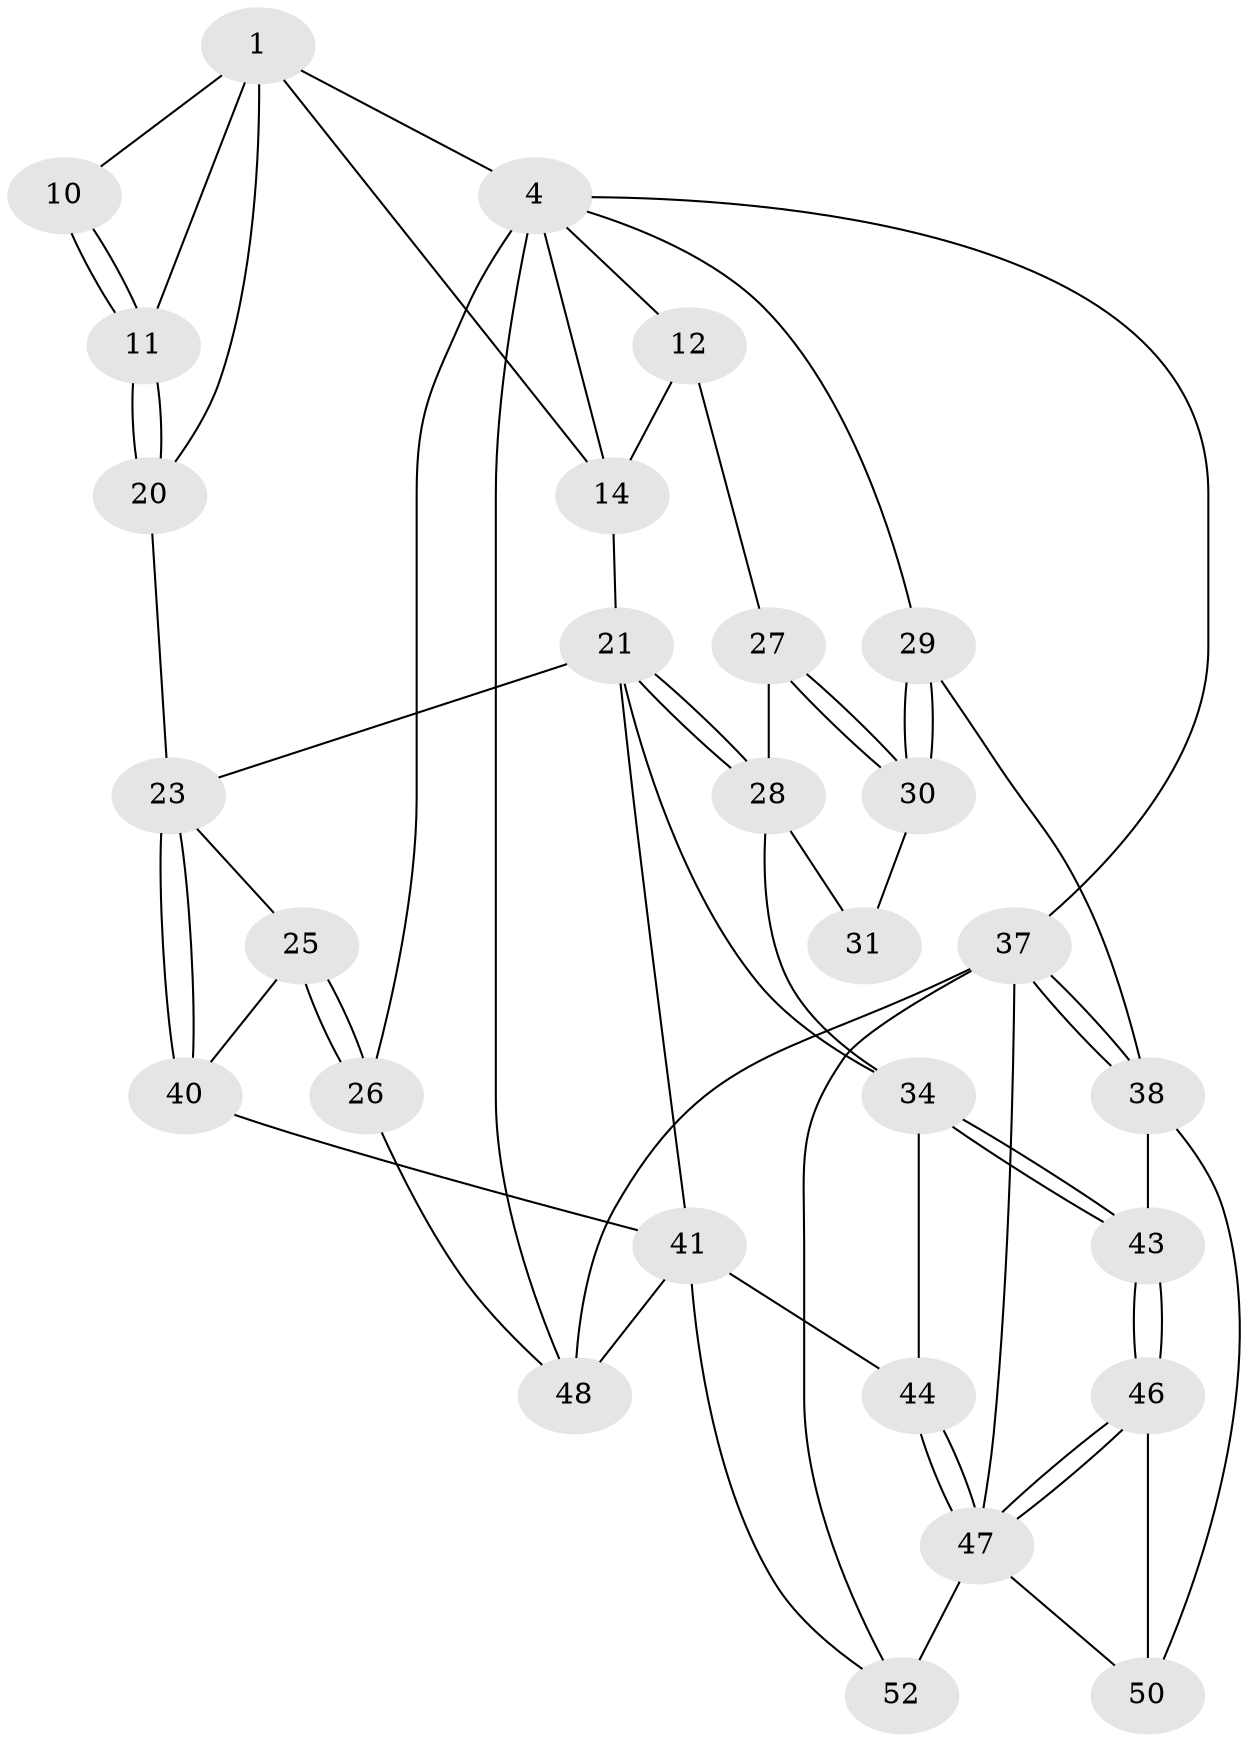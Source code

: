 // original degree distribution, {3: 0.07142857142857142, 4: 0.17857142857142858, 5: 0.5714285714285714, 6: 0.17857142857142858}
// Generated by graph-tools (version 1.1) at 2025/28/03/15/25 16:28:10]
// undirected, 28 vertices, 63 edges
graph export_dot {
graph [start="1"]
  node [color=gray90,style=filled];
  1 [pos="+0.18677652092609595+0",super="+2+7"];
  4 [pos="+0.5859096981401563+0.06139729985042093",super="+5"];
  10 [pos="+0.2628232671468892+0.22928346606104888"];
  11 [pos="+0.20132211413759807+0.262126357898276"];
  12 [pos="+0.912028377287729+0.09635564978039583",super="+15"];
  14 [pos="+0.7346282040070033+0.1411017129282165",super="+16"];
  20 [pos="+0.3901967348876311+0.37736088271561563"];
  21 [pos="+0.6160791259114475+0.43759832050063363",super="+22"];
  23 [pos="+0.42540287753485884+0.4532070808682321",super="+24"];
  25 [pos="+0.1748629901365229+0.5714597159136905"];
  26 [pos="+0+0.5618231795467608"];
  27 [pos="+0.8794113792507555+0.3562341322257767"];
  28 [pos="+0.765238133441985+0.46040864002144855",super="+32"];
  29 [pos="+1+0.4152936515805008"];
  30 [pos="+1+0.4128572525623083"];
  31 [pos="+0.8977343386494436+0.5321980633387383"];
  34 [pos="+0.7773325806231663+0.660602121893894",super="+35"];
  37 [pos="+1+1",super="+54"];
  38 [pos="+1+0.7686901713360054",super="+39"];
  40 [pos="+0.38025135232335433+0.69505955071209"];
  41 [pos="+0.4529062614820586+0.7380237141212438",super="+42+45"];
  43 [pos="+0.8167214432693507+0.7047752774492028"];
  44 [pos="+0.6368008071967216+0.772475623670355"];
  46 [pos="+0.8235190679889368+0.7302930958098962"];
  47 [pos="+0.7483707416392937+0.8448379374620679",super="+51"];
  48 [pos="+0.2898041631926186+1",super="+49"];
  50 [pos="+0.9183949424670986+0.8054935603610415"];
  52 [pos="+0.6148633429577617+0.8932700545318628",super="+53"];
  1 -- 4 [weight=2];
  1 -- 20;
  1 -- 10 [weight=2];
  1 -- 14;
  1 -- 11;
  4 -- 14;
  4 -- 48;
  4 -- 37;
  4 -- 26;
  4 -- 12;
  4 -- 29;
  10 -- 11;
  10 -- 11;
  11 -- 20;
  11 -- 20;
  12 -- 27;
  12 -- 14;
  14 -- 21;
  20 -- 23;
  21 -- 28;
  21 -- 28;
  21 -- 41;
  21 -- 23;
  21 -- 34;
  23 -- 40;
  23 -- 40;
  23 -- 25;
  25 -- 26;
  25 -- 26;
  25 -- 40;
  26 -- 48;
  27 -- 28;
  27 -- 30;
  27 -- 30;
  28 -- 34;
  28 -- 31 [weight=2];
  29 -- 30;
  29 -- 30;
  29 -- 38;
  30 -- 31;
  34 -- 43;
  34 -- 43;
  34 -- 44;
  37 -- 38;
  37 -- 38;
  37 -- 48 [weight=2];
  37 -- 52;
  37 -- 47;
  38 -- 50;
  38 -- 43;
  40 -- 41;
  41 -- 48;
  41 -- 44;
  41 -- 52;
  43 -- 46;
  43 -- 46;
  44 -- 47;
  44 -- 47;
  46 -- 47;
  46 -- 47;
  46 -- 50;
  47 -- 50;
  47 -- 52 [weight=2];
}
